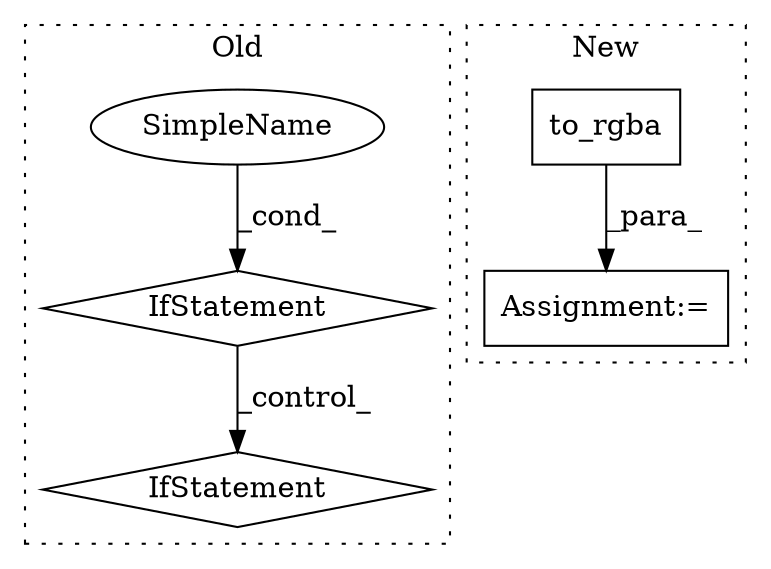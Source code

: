 digraph G {
subgraph cluster0 {
1 [label="IfStatement" a="25" s="21624,21718" l="4,2" shape="diamond"];
4 [label="SimpleName" a="42" s="" l="" shape="ellipse"];
5 [label="IfStatement" a="25" s="21359,21403" l="4,2" shape="diamond"];
label = "Old";
style="dotted";
}
subgraph cluster1 {
2 [label="to_rgba" a="32" s="21364,21411" l="8,1" shape="box"];
3 [label="Assignment:=" a="7" s="21629" l="1" shape="box"];
label = "New";
style="dotted";
}
2 -> 3 [label="_para_"];
4 -> 5 [label="_cond_"];
5 -> 1 [label="_control_"];
}